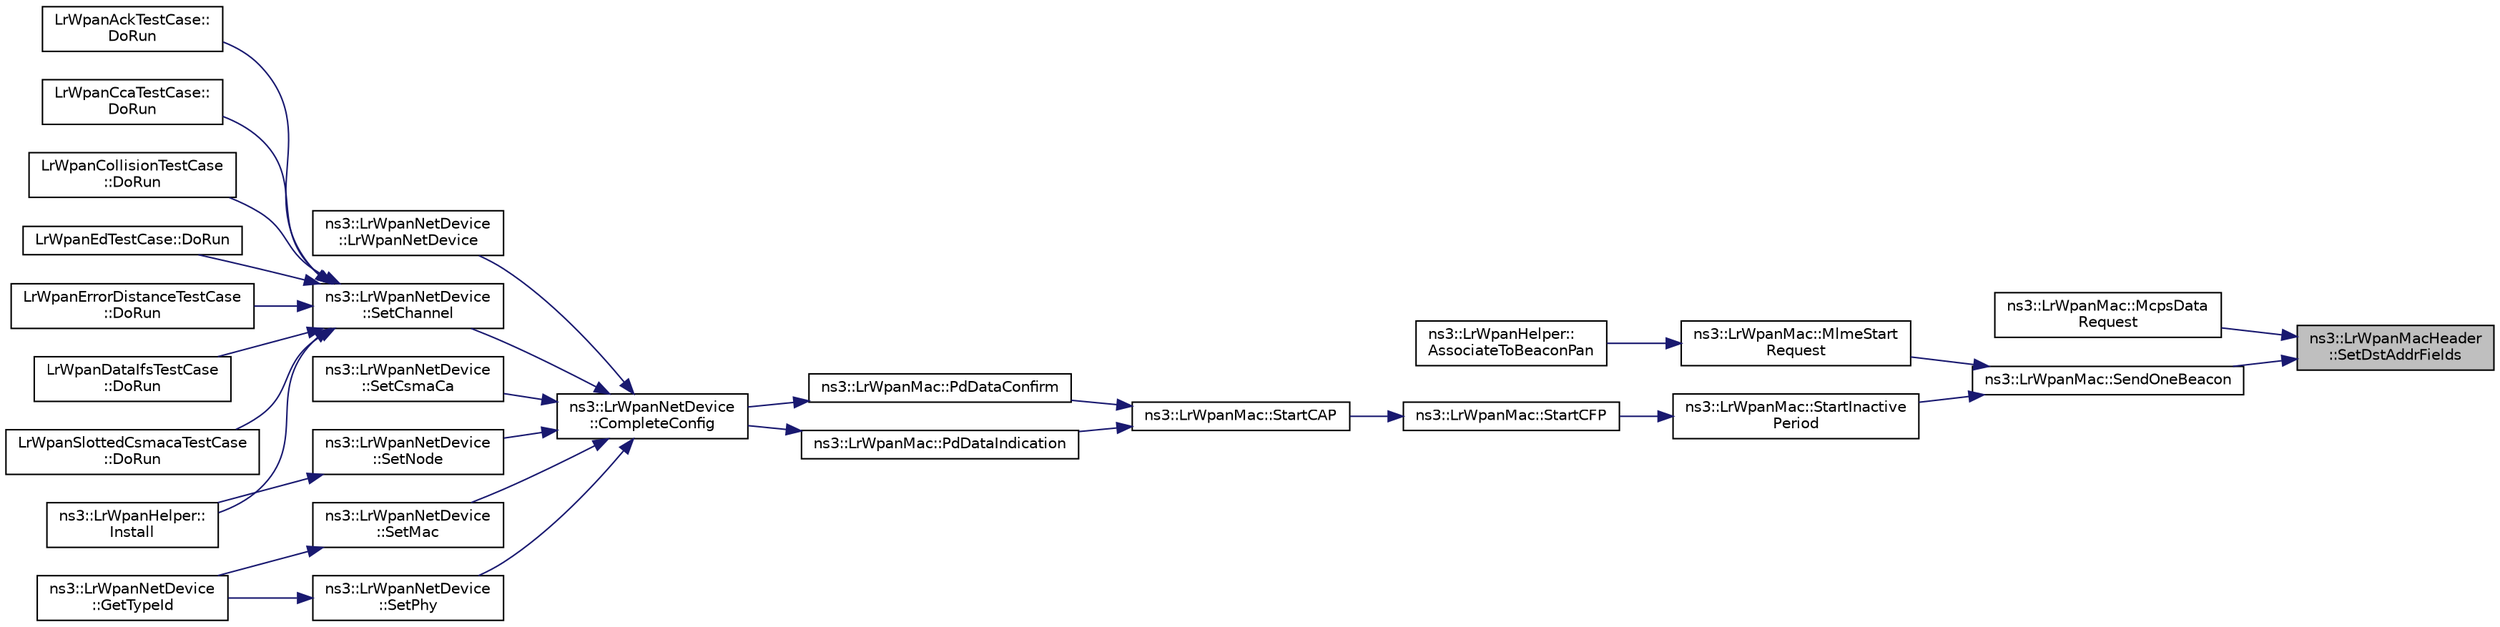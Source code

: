 digraph "ns3::LrWpanMacHeader::SetDstAddrFields"
{
 // LATEX_PDF_SIZE
  edge [fontname="Helvetica",fontsize="10",labelfontname="Helvetica",labelfontsize="10"];
  node [fontname="Helvetica",fontsize="10",shape=record];
  rankdir="RL";
  Node1 [label="ns3::LrWpanMacHeader\l::SetDstAddrFields",height=0.2,width=0.4,color="black", fillcolor="grey75", style="filled", fontcolor="black",tooltip="Set Destination address fields."];
  Node1 -> Node2 [dir="back",color="midnightblue",fontsize="10",style="solid",fontname="Helvetica"];
  Node2 [label="ns3::LrWpanMac::McpsData\lRequest",height=0.2,width=0.4,color="black", fillcolor="white", style="filled",URL="$classns3_1_1_lr_wpan_mac.html#acb3f2c60655d459aeb85b20536d1f7ce",tooltip="IEEE 802.15.4-2006, section 7.1.1.1 MCPS-DATA.request Request to transfer a MSDU."];
  Node1 -> Node3 [dir="back",color="midnightblue",fontsize="10",style="solid",fontname="Helvetica"];
  Node3 [label="ns3::LrWpanMac::SendOneBeacon",height=0.2,width=0.4,color="black", fillcolor="white", style="filled",URL="$classns3_1_1_lr_wpan_mac.html#a1e33a2a8f1614f73cfa1ef2632a69bc3",tooltip="Called to send a single beacon frame."];
  Node3 -> Node4 [dir="back",color="midnightblue",fontsize="10",style="solid",fontname="Helvetica"];
  Node4 [label="ns3::LrWpanMac::MlmeStart\lRequest",height=0.2,width=0.4,color="black", fillcolor="white", style="filled",URL="$classns3_1_1_lr_wpan_mac.html#a3b31c2f44927a19d0bc74fd8236decaa",tooltip="IEEE 802.15.4-2006, section 7.1.14.1 MLME-START.request Request to allow a PAN coordinator to initiat..."];
  Node4 -> Node5 [dir="back",color="midnightblue",fontsize="10",style="solid",fontname="Helvetica"];
  Node5 [label="ns3::LrWpanHelper::\lAssociateToBeaconPan",height=0.2,width=0.4,color="black", fillcolor="white", style="filled",URL="$classns3_1_1_lr_wpan_helper.html#a6fcd2919db415f1910521279f7859efa",tooltip="Associate the nodes to the same PAN and initiate beacon enabled mode."];
  Node3 -> Node6 [dir="back",color="midnightblue",fontsize="10",style="solid",fontname="Helvetica"];
  Node6 [label="ns3::LrWpanMac::StartInactive\lPeriod",height=0.2,width=0.4,color="black", fillcolor="white", style="filled",URL="$classns3_1_1_lr_wpan_mac.html#a3fd053f59ce783b24414369e1077dff4",tooltip="Start the Inactive Period in a beacon-enabled mode."];
  Node6 -> Node7 [dir="back",color="midnightblue",fontsize="10",style="solid",fontname="Helvetica"];
  Node7 [label="ns3::LrWpanMac::StartCFP",height=0.2,width=0.4,color="black", fillcolor="white", style="filled",URL="$classns3_1_1_lr_wpan_mac.html#a791ae36b8635b395e91bd6a9e915dcd7",tooltip="Called to begin the Contention Free Period (CFP) in a beacon-enabled mode."];
  Node7 -> Node8 [dir="back",color="midnightblue",fontsize="10",style="solid",fontname="Helvetica"];
  Node8 [label="ns3::LrWpanMac::StartCAP",height=0.2,width=0.4,color="black", fillcolor="white", style="filled",URL="$classns3_1_1_lr_wpan_mac.html#aeebea15cd94673614f71e5bf3b4f87a4",tooltip="Called to begin the Contention Access Period (CAP) in a beacon-enabled mode."];
  Node8 -> Node9 [dir="back",color="midnightblue",fontsize="10",style="solid",fontname="Helvetica"];
  Node9 [label="ns3::LrWpanMac::PdDataConfirm",height=0.2,width=0.4,color="black", fillcolor="white", style="filled",URL="$classns3_1_1_lr_wpan_mac.html#ac81207dec57efdb50dc4b1132e68399f",tooltip="IEEE 802.15.4-2006 section 6.2.1.2 Confirm the end of transmission of an MPDU to MAC."];
  Node9 -> Node10 [dir="back",color="midnightblue",fontsize="10",style="solid",fontname="Helvetica"];
  Node10 [label="ns3::LrWpanNetDevice\l::CompleteConfig",height=0.2,width=0.4,color="black", fillcolor="white", style="filled",URL="$classns3_1_1_lr_wpan_net_device.html#a2851594198a88409d0a25401e9c61997",tooltip="Configure PHY, MAC and CSMA/CA."];
  Node10 -> Node11 [dir="back",color="midnightblue",fontsize="10",style="solid",fontname="Helvetica"];
  Node11 [label="ns3::LrWpanNetDevice\l::LrWpanNetDevice",height=0.2,width=0.4,color="black", fillcolor="white", style="filled",URL="$classns3_1_1_lr_wpan_net_device.html#a13831cf68e3c1a3e052509e3e2dd2266",tooltip=" "];
  Node10 -> Node12 [dir="back",color="midnightblue",fontsize="10",style="solid",fontname="Helvetica"];
  Node12 [label="ns3::LrWpanNetDevice\l::SetChannel",height=0.2,width=0.4,color="black", fillcolor="white", style="filled",URL="$classns3_1_1_lr_wpan_net_device.html#a3a16a06be6078dcc9b54d705bf8bc98a",tooltip="Set the channel to which the NetDevice, and therefore the PHY, should be attached to."];
  Node12 -> Node13 [dir="back",color="midnightblue",fontsize="10",style="solid",fontname="Helvetica"];
  Node13 [label="LrWpanAckTestCase::\lDoRun",height=0.2,width=0.4,color="black", fillcolor="white", style="filled",URL="$class_lr_wpan_ack_test_case.html#a44ec9b782ae2c74d8fa2a25d696833e9",tooltip="Implementation to actually run this TestCase."];
  Node12 -> Node14 [dir="back",color="midnightblue",fontsize="10",style="solid",fontname="Helvetica"];
  Node14 [label="LrWpanCcaTestCase::\lDoRun",height=0.2,width=0.4,color="black", fillcolor="white", style="filled",URL="$class_lr_wpan_cca_test_case.html#a3e2872a3bd57d754a2bdb613437e18a8",tooltip="Implementation to actually run this TestCase."];
  Node12 -> Node15 [dir="back",color="midnightblue",fontsize="10",style="solid",fontname="Helvetica"];
  Node15 [label="LrWpanCollisionTestCase\l::DoRun",height=0.2,width=0.4,color="black", fillcolor="white", style="filled",URL="$class_lr_wpan_collision_test_case.html#adc8f2378868d9eb3aba9b538897d85d2",tooltip="Implementation to actually run this TestCase."];
  Node12 -> Node16 [dir="back",color="midnightblue",fontsize="10",style="solid",fontname="Helvetica"];
  Node16 [label="LrWpanEdTestCase::DoRun",height=0.2,width=0.4,color="black", fillcolor="white", style="filled",URL="$class_lr_wpan_ed_test_case.html#a432fdebeb0336845350d0b96834ceea4",tooltip="Implementation to actually run this TestCase."];
  Node12 -> Node17 [dir="back",color="midnightblue",fontsize="10",style="solid",fontname="Helvetica"];
  Node17 [label="LrWpanErrorDistanceTestCase\l::DoRun",height=0.2,width=0.4,color="black", fillcolor="white", style="filled",URL="$class_lr_wpan_error_distance_test_case.html#a4f63a2ed4dcf517ae2a593497774b254",tooltip="Implementation to actually run this TestCase."];
  Node12 -> Node18 [dir="back",color="midnightblue",fontsize="10",style="solid",fontname="Helvetica"];
  Node18 [label="LrWpanDataIfsTestCase\l::DoRun",height=0.2,width=0.4,color="black", fillcolor="white", style="filled",URL="$class_lr_wpan_data_ifs_test_case.html#ac017286378536f1822d5b5ffbb6faa07",tooltip="Implementation to actually run this TestCase."];
  Node12 -> Node19 [dir="back",color="midnightblue",fontsize="10",style="solid",fontname="Helvetica"];
  Node19 [label="LrWpanSlottedCsmacaTestCase\l::DoRun",height=0.2,width=0.4,color="black", fillcolor="white", style="filled",URL="$class_lr_wpan_slotted_csmaca_test_case.html#af513cbd5b3e73576d41b4a72a709ee7d",tooltip="Implementation to actually run this TestCase."];
  Node12 -> Node20 [dir="back",color="midnightblue",fontsize="10",style="solid",fontname="Helvetica"];
  Node20 [label="ns3::LrWpanHelper::\lInstall",height=0.2,width=0.4,color="black", fillcolor="white", style="filled",URL="$classns3_1_1_lr_wpan_helper.html#a7863b7b79168f747197faf479e4951fe",tooltip="Install a LrWpanNetDevice and the associated structures (e.g., channel) in the nodes."];
  Node10 -> Node21 [dir="back",color="midnightblue",fontsize="10",style="solid",fontname="Helvetica"];
  Node21 [label="ns3::LrWpanNetDevice\l::SetCsmaCa",height=0.2,width=0.4,color="black", fillcolor="white", style="filled",URL="$classns3_1_1_lr_wpan_net_device.html#a36bff9613507b175c91c3493b923e41c",tooltip="Set the CSMA/CA implementation to be used by the MAC and this NetDevice."];
  Node10 -> Node22 [dir="back",color="midnightblue",fontsize="10",style="solid",fontname="Helvetica"];
  Node22 [label="ns3::LrWpanNetDevice\l::SetMac",height=0.2,width=0.4,color="black", fillcolor="white", style="filled",URL="$classns3_1_1_lr_wpan_net_device.html#aa36a97b6898c9b5b2dd4f6d956eda590",tooltip="Set the MAC to be used by this NetDevice."];
  Node22 -> Node23 [dir="back",color="midnightblue",fontsize="10",style="solid",fontname="Helvetica"];
  Node23 [label="ns3::LrWpanNetDevice\l::GetTypeId",height=0.2,width=0.4,color="black", fillcolor="white", style="filled",URL="$classns3_1_1_lr_wpan_net_device.html#acef1e5cfc71b10c0de1f57657fff2d44",tooltip="Get the type ID."];
  Node10 -> Node24 [dir="back",color="midnightblue",fontsize="10",style="solid",fontname="Helvetica"];
  Node24 [label="ns3::LrWpanNetDevice\l::SetNode",height=0.2,width=0.4,color="black", fillcolor="white", style="filled",URL="$classns3_1_1_lr_wpan_net_device.html#a1eaad99ee6281913a727ba92b2b1cc2d",tooltip=" "];
  Node24 -> Node20 [dir="back",color="midnightblue",fontsize="10",style="solid",fontname="Helvetica"];
  Node10 -> Node25 [dir="back",color="midnightblue",fontsize="10",style="solid",fontname="Helvetica"];
  Node25 [label="ns3::LrWpanNetDevice\l::SetPhy",height=0.2,width=0.4,color="black", fillcolor="white", style="filled",URL="$classns3_1_1_lr_wpan_net_device.html#a521c26ef227a41d835ee5ee6ed783480",tooltip="Set the PHY to be used by the MAC and this NetDevice."];
  Node25 -> Node23 [dir="back",color="midnightblue",fontsize="10",style="solid",fontname="Helvetica"];
  Node8 -> Node26 [dir="back",color="midnightblue",fontsize="10",style="solid",fontname="Helvetica"];
  Node26 [label="ns3::LrWpanMac::PdDataIndication",height=0.2,width=0.4,color="black", fillcolor="white", style="filled",URL="$classns3_1_1_lr_wpan_mac.html#a71139cc1bd26ab1c0a9c2e7791631389",tooltip="IEEE 802.15.4-2006 section 6.2.1.3 PD-DATA.indication Indicates the transfer of an MPDU from PHY to M..."];
  Node26 -> Node10 [dir="back",color="midnightblue",fontsize="10",style="solid",fontname="Helvetica"];
}
